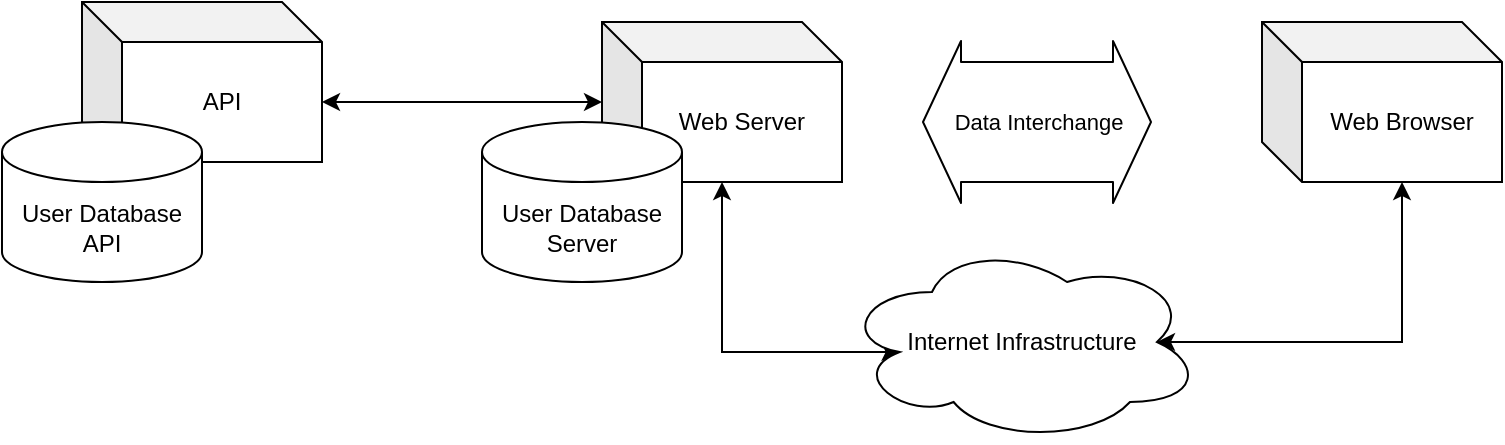 <mxfile version="13.7.5" type="github">
  <diagram id="f7qSFR5gJHRtNvawFRBQ" name="Page-1">
    <mxGraphModel dx="1422" dy="794" grid="1" gridSize="10" guides="1" tooltips="1" connect="1" arrows="1" fold="1" page="1" pageScale="1" pageWidth="1169" pageHeight="827" math="0" shadow="0">
      <root>
        <mxCell id="0" />
        <mxCell id="1" parent="0" />
        <mxCell id="LRMJ2YVuXZw8DP-xjl8w-2" value="API" style="shape=cube;whiteSpace=wrap;html=1;boundedLbl=1;backgroundOutline=1;darkOpacity=0.05;darkOpacity2=0.1;" vertex="1" parent="1">
          <mxGeometry x="240" y="300" width="120" height="80" as="geometry" />
        </mxCell>
        <mxCell id="LRMJ2YVuXZw8DP-xjl8w-6" style="edgeStyle=orthogonalEdgeStyle;rounded=0;orthogonalLoop=1;jettySize=auto;html=1;entryX=0.16;entryY=0.55;entryDx=0;entryDy=0;entryPerimeter=0;startArrow=classic;startFill=1;" edge="1" parent="1" source="LRMJ2YVuXZw8DP-xjl8w-3" target="LRMJ2YVuXZw8DP-xjl8w-5">
          <mxGeometry relative="1" as="geometry">
            <Array as="points">
              <mxPoint x="560" y="475" />
            </Array>
          </mxGeometry>
        </mxCell>
        <mxCell id="LRMJ2YVuXZw8DP-xjl8w-9" style="edgeStyle=orthogonalEdgeStyle;rounded=0;orthogonalLoop=1;jettySize=auto;html=1;entryX=0;entryY=0;entryDx=120;entryDy=50;entryPerimeter=0;startArrow=classic;startFill=1;" edge="1" parent="1" source="LRMJ2YVuXZw8DP-xjl8w-3" target="LRMJ2YVuXZw8DP-xjl8w-2">
          <mxGeometry relative="1" as="geometry" />
        </mxCell>
        <mxCell id="LRMJ2YVuXZw8DP-xjl8w-3" value="Web Server" style="shape=cube;whiteSpace=wrap;html=1;boundedLbl=1;backgroundOutline=1;darkOpacity=0.05;darkOpacity2=0.1;" vertex="1" parent="1">
          <mxGeometry x="500" y="310" width="120" height="80" as="geometry" />
        </mxCell>
        <mxCell id="LRMJ2YVuXZw8DP-xjl8w-7" style="edgeStyle=orthogonalEdgeStyle;rounded=0;orthogonalLoop=1;jettySize=auto;html=1;entryX=0.875;entryY=0.5;entryDx=0;entryDy=0;entryPerimeter=0;startArrow=classic;startFill=1;exitX=0;exitY=0;exitDx=70;exitDy=80;exitPerimeter=0;" edge="1" parent="1" source="LRMJ2YVuXZw8DP-xjl8w-4" target="LRMJ2YVuXZw8DP-xjl8w-5">
          <mxGeometry relative="1" as="geometry">
            <Array as="points">
              <mxPoint x="900" y="470" />
            </Array>
          </mxGeometry>
        </mxCell>
        <mxCell id="LRMJ2YVuXZw8DP-xjl8w-4" value="Web Browser" style="shape=cube;whiteSpace=wrap;html=1;boundedLbl=1;backgroundOutline=1;darkOpacity=0.05;darkOpacity2=0.1;" vertex="1" parent="1">
          <mxGeometry x="830" y="310" width="120" height="80" as="geometry" />
        </mxCell>
        <mxCell id="LRMJ2YVuXZw8DP-xjl8w-5" value="Internet Infrastructure" style="ellipse;shape=cloud;whiteSpace=wrap;html=1;" vertex="1" parent="1">
          <mxGeometry x="620" y="420" width="180" height="100" as="geometry" />
        </mxCell>
        <mxCell id="LRMJ2YVuXZw8DP-xjl8w-8" value="User Database Server" style="shape=cylinder3;whiteSpace=wrap;html=1;boundedLbl=1;backgroundOutline=1;size=15;" vertex="1" parent="1">
          <mxGeometry x="440" y="360" width="100" height="80" as="geometry" />
        </mxCell>
        <mxCell id="LRMJ2YVuXZw8DP-xjl8w-10" value="User Database API" style="shape=cylinder3;whiteSpace=wrap;html=1;boundedLbl=1;backgroundOutline=1;size=15;" vertex="1" parent="1">
          <mxGeometry x="200" y="360" width="100" height="80" as="geometry" />
        </mxCell>
        <mxCell id="LRMJ2YVuXZw8DP-xjl8w-13" value="Data Interchange" style="shape=flexArrow;endArrow=classic;startArrow=classic;html=1;width=60;" edge="1" parent="1">
          <mxGeometry width="50" height="50" relative="1" as="geometry">
            <mxPoint x="660" y="360" as="sourcePoint" />
            <mxPoint x="775" y="360" as="targetPoint" />
          </mxGeometry>
        </mxCell>
      </root>
    </mxGraphModel>
  </diagram>
</mxfile>
